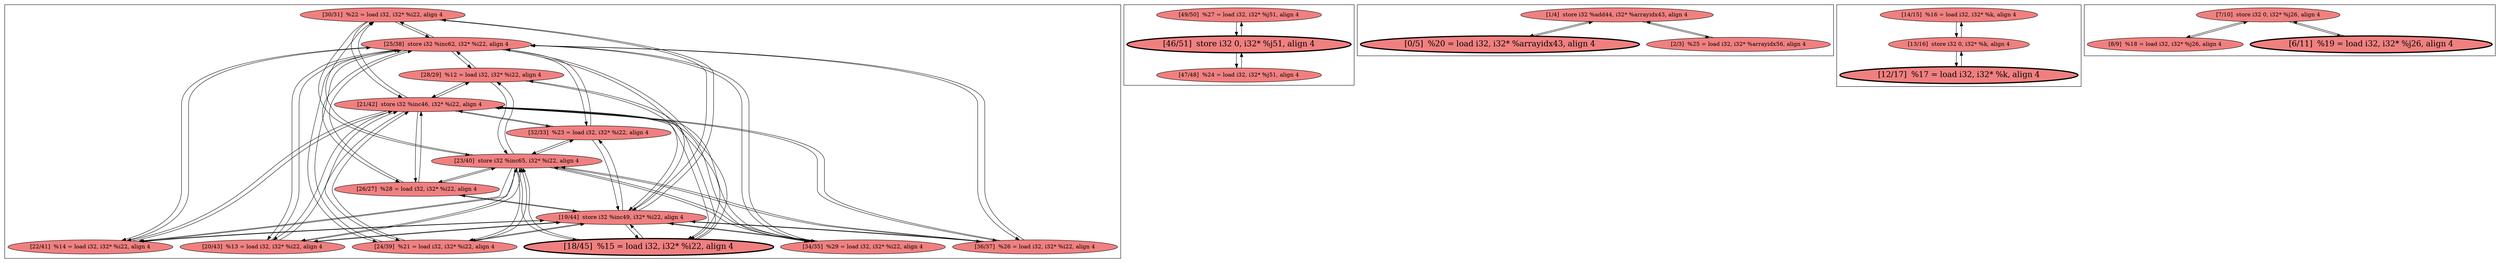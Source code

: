 
digraph G {



node381->node383 [ ]
node380->node387 [ ]
node387->node380 [ ]
node383->node381 [ ]
node392->node379 [ ]
node392->node388 [ ]
node388->node392 [ ]
node376->node377 [ ]
node377->node376 [ ]
node383->node380 [ ]
node380->node392 [ ]
node386->node392 [ ]
node383->node386 [ ]
node385->node388 [ ]
node390->node387 [ ]
node388->node385 [ ]
node387->node388 [ ]
node369->node368 [ ]
node385->node381 [ ]
node390->node383 [ ]
node385->node389 [ ]
node390->node385 [ ]
node389->node385 [ ]
node385->node390 [ ]
node391->node385 [ ]
node368->node369 [ ]
node392->node380 [ ]
node387->node390 [ ]
node384->node385 [ ]
node392->node381 [ ]
node389->node383 [ ]
node392->node389 [ ]
node373->node375 [ ]
node392->node386 [ ]
node385->node384 [ ]
node383->node384 [ ]
node369->node367 [ ]
node383->node388 [ ]
node387->node391 [ ]
node380->node383 [ ]
node372->node370 [ ]
node386->node385 [ ]
node392->node382 [ ]
node381->node385 [ ]
node367->node369 [ ]
node390->node392 [ ]
node387->node382 [ ]
node387->node386 [ ]
node389->node387 [ ]
node379->node383 [ ]
node383->node391 [ ]
node381->node387 [ ]
node391->node383 [ ]
node389->node392 [ ]
node385->node382 [ ]
node392->node384 [ ]
node385->node380 [ ]
node380->node385 [ ]
node386->node387 [ ]
node385->node386 [ ]
node382->node385 [ ]
node383->node390 [ ]
node384->node392 [ ]
node386->node383 [ ]
node372->node371 [ ]
node378->node377 [ ]
node377->node378 [ ]
node371->node372 [ ]
node388->node383 [ ]
node384->node387 [ ]
node374->node375 [ ]
node375->node374 [ ]
node375->node373 [ ]
node388->node387 [ ]
node387->node384 [ ]
node382->node387 [ ]
node387->node381 [ ]
node387->node389 [ ]
node381->node392 [ ]
node391->node387 [ ]
node384->node383 [ ]
node379->node387 [ ]
node382->node392 [ ]
node383->node379 [ ]
node379->node392 [ ]
node383->node382 [ ]
node382->node383 [ ]
node385->node379 [ ]
node392->node390 [ ]
node379->node385 [ ]
node385->node391 [ ]
node387->node379 [ ]
node370->node372 [ ]
node383->node389 [ ]
node392->node391 [ ]
node391->node392 [ ]


subgraph cluster4 {


node390 [fillcolor=lightcoral,label="[22/41]  %14 = load i32, i32* %i22, align 4",shape=ellipse,style=filled ]
node388 [penwidth=3.0,fontsize=20,fillcolor=lightcoral,label="[18/45]  %15 = load i32, i32* %i22, align 4",shape=ellipse,style=filled ]
node391 [fillcolor=lightcoral,label="[26/27]  %28 = load i32, i32* %i22, align 4",shape=ellipse,style=filled ]
node387 [fillcolor=lightcoral,label="[19/44]  store i32 %inc49, i32* %i22, align 4",shape=ellipse,style=filled ]
node386 [fillcolor=lightcoral,label="[24/39]  %21 = load i32, i32* %i22, align 4",shape=ellipse,style=filled ]
node389 [fillcolor=lightcoral,label="[20/43]  %13 = load i32, i32* %i22, align 4",shape=ellipse,style=filled ]
node385 [fillcolor=lightcoral,label="[21/42]  store i32 %inc46, i32* %i22, align 4",shape=ellipse,style=filled ]
node382 [fillcolor=lightcoral,label="[28/29]  %12 = load i32, i32* %i22, align 4",shape=ellipse,style=filled ]
node381 [fillcolor=lightcoral,label="[30/31]  %22 = load i32, i32* %i22, align 4",shape=ellipse,style=filled ]
node380 [fillcolor=lightcoral,label="[34/35]  %29 = load i32, i32* %i22, align 4",shape=ellipse,style=filled ]
node383 [fillcolor=lightcoral,label="[25/38]  store i32 %inc62, i32* %i22, align 4",shape=ellipse,style=filled ]
node392 [fillcolor=lightcoral,label="[23/40]  store i32 %inc65, i32* %i22, align 4",shape=ellipse,style=filled ]
node379 [fillcolor=lightcoral,label="[36/37]  %26 = load i32, i32* %i22, align 4",shape=ellipse,style=filled ]
node384 [fillcolor=lightcoral,label="[32/33]  %23 = load i32, i32* %i22, align 4",shape=ellipse,style=filled ]



}

subgraph cluster3 {


node378 [fillcolor=lightcoral,label="[47/48]  %24 = load i32, i32* %j51, align 4",shape=ellipse,style=filled ]
node376 [fillcolor=lightcoral,label="[49/50]  %27 = load i32, i32* %j51, align 4",shape=ellipse,style=filled ]
node377 [penwidth=3.0,fontsize=20,fillcolor=lightcoral,label="[46/51]  store i32 0, i32* %j51, align 4",shape=ellipse,style=filled ]



}

subgraph cluster2 {


node375 [fillcolor=lightcoral,label="[13/16]  store i32 0, i32* %k, align 4",shape=ellipse,style=filled ]
node373 [fillcolor=lightcoral,label="[14/15]  %16 = load i32, i32* %k, align 4",shape=ellipse,style=filled ]
node374 [penwidth=3.0,fontsize=20,fillcolor=lightcoral,label="[12/17]  %17 = load i32, i32* %k, align 4",shape=ellipse,style=filled ]



}

subgraph cluster0 {


node367 [fillcolor=lightcoral,label="[2/3]  %25 = load i32, i32* %arrayidx56, align 4",shape=ellipse,style=filled ]
node369 [fillcolor=lightcoral,label="[1/4]  store i32 %add44, i32* %arrayidx43, align 4",shape=ellipse,style=filled ]
node368 [penwidth=3.0,fontsize=20,fillcolor=lightcoral,label="[0/5]  %20 = load i32, i32* %arrayidx43, align 4",shape=ellipse,style=filled ]



}

subgraph cluster1 {


node372 [fillcolor=lightcoral,label="[7/10]  store i32 0, i32* %j26, align 4",shape=ellipse,style=filled ]
node370 [fillcolor=lightcoral,label="[8/9]  %18 = load i32, i32* %j26, align 4",shape=ellipse,style=filled ]
node371 [penwidth=3.0,fontsize=20,fillcolor=lightcoral,label="[6/11]  %19 = load i32, i32* %j26, align 4",shape=ellipse,style=filled ]



}

}
